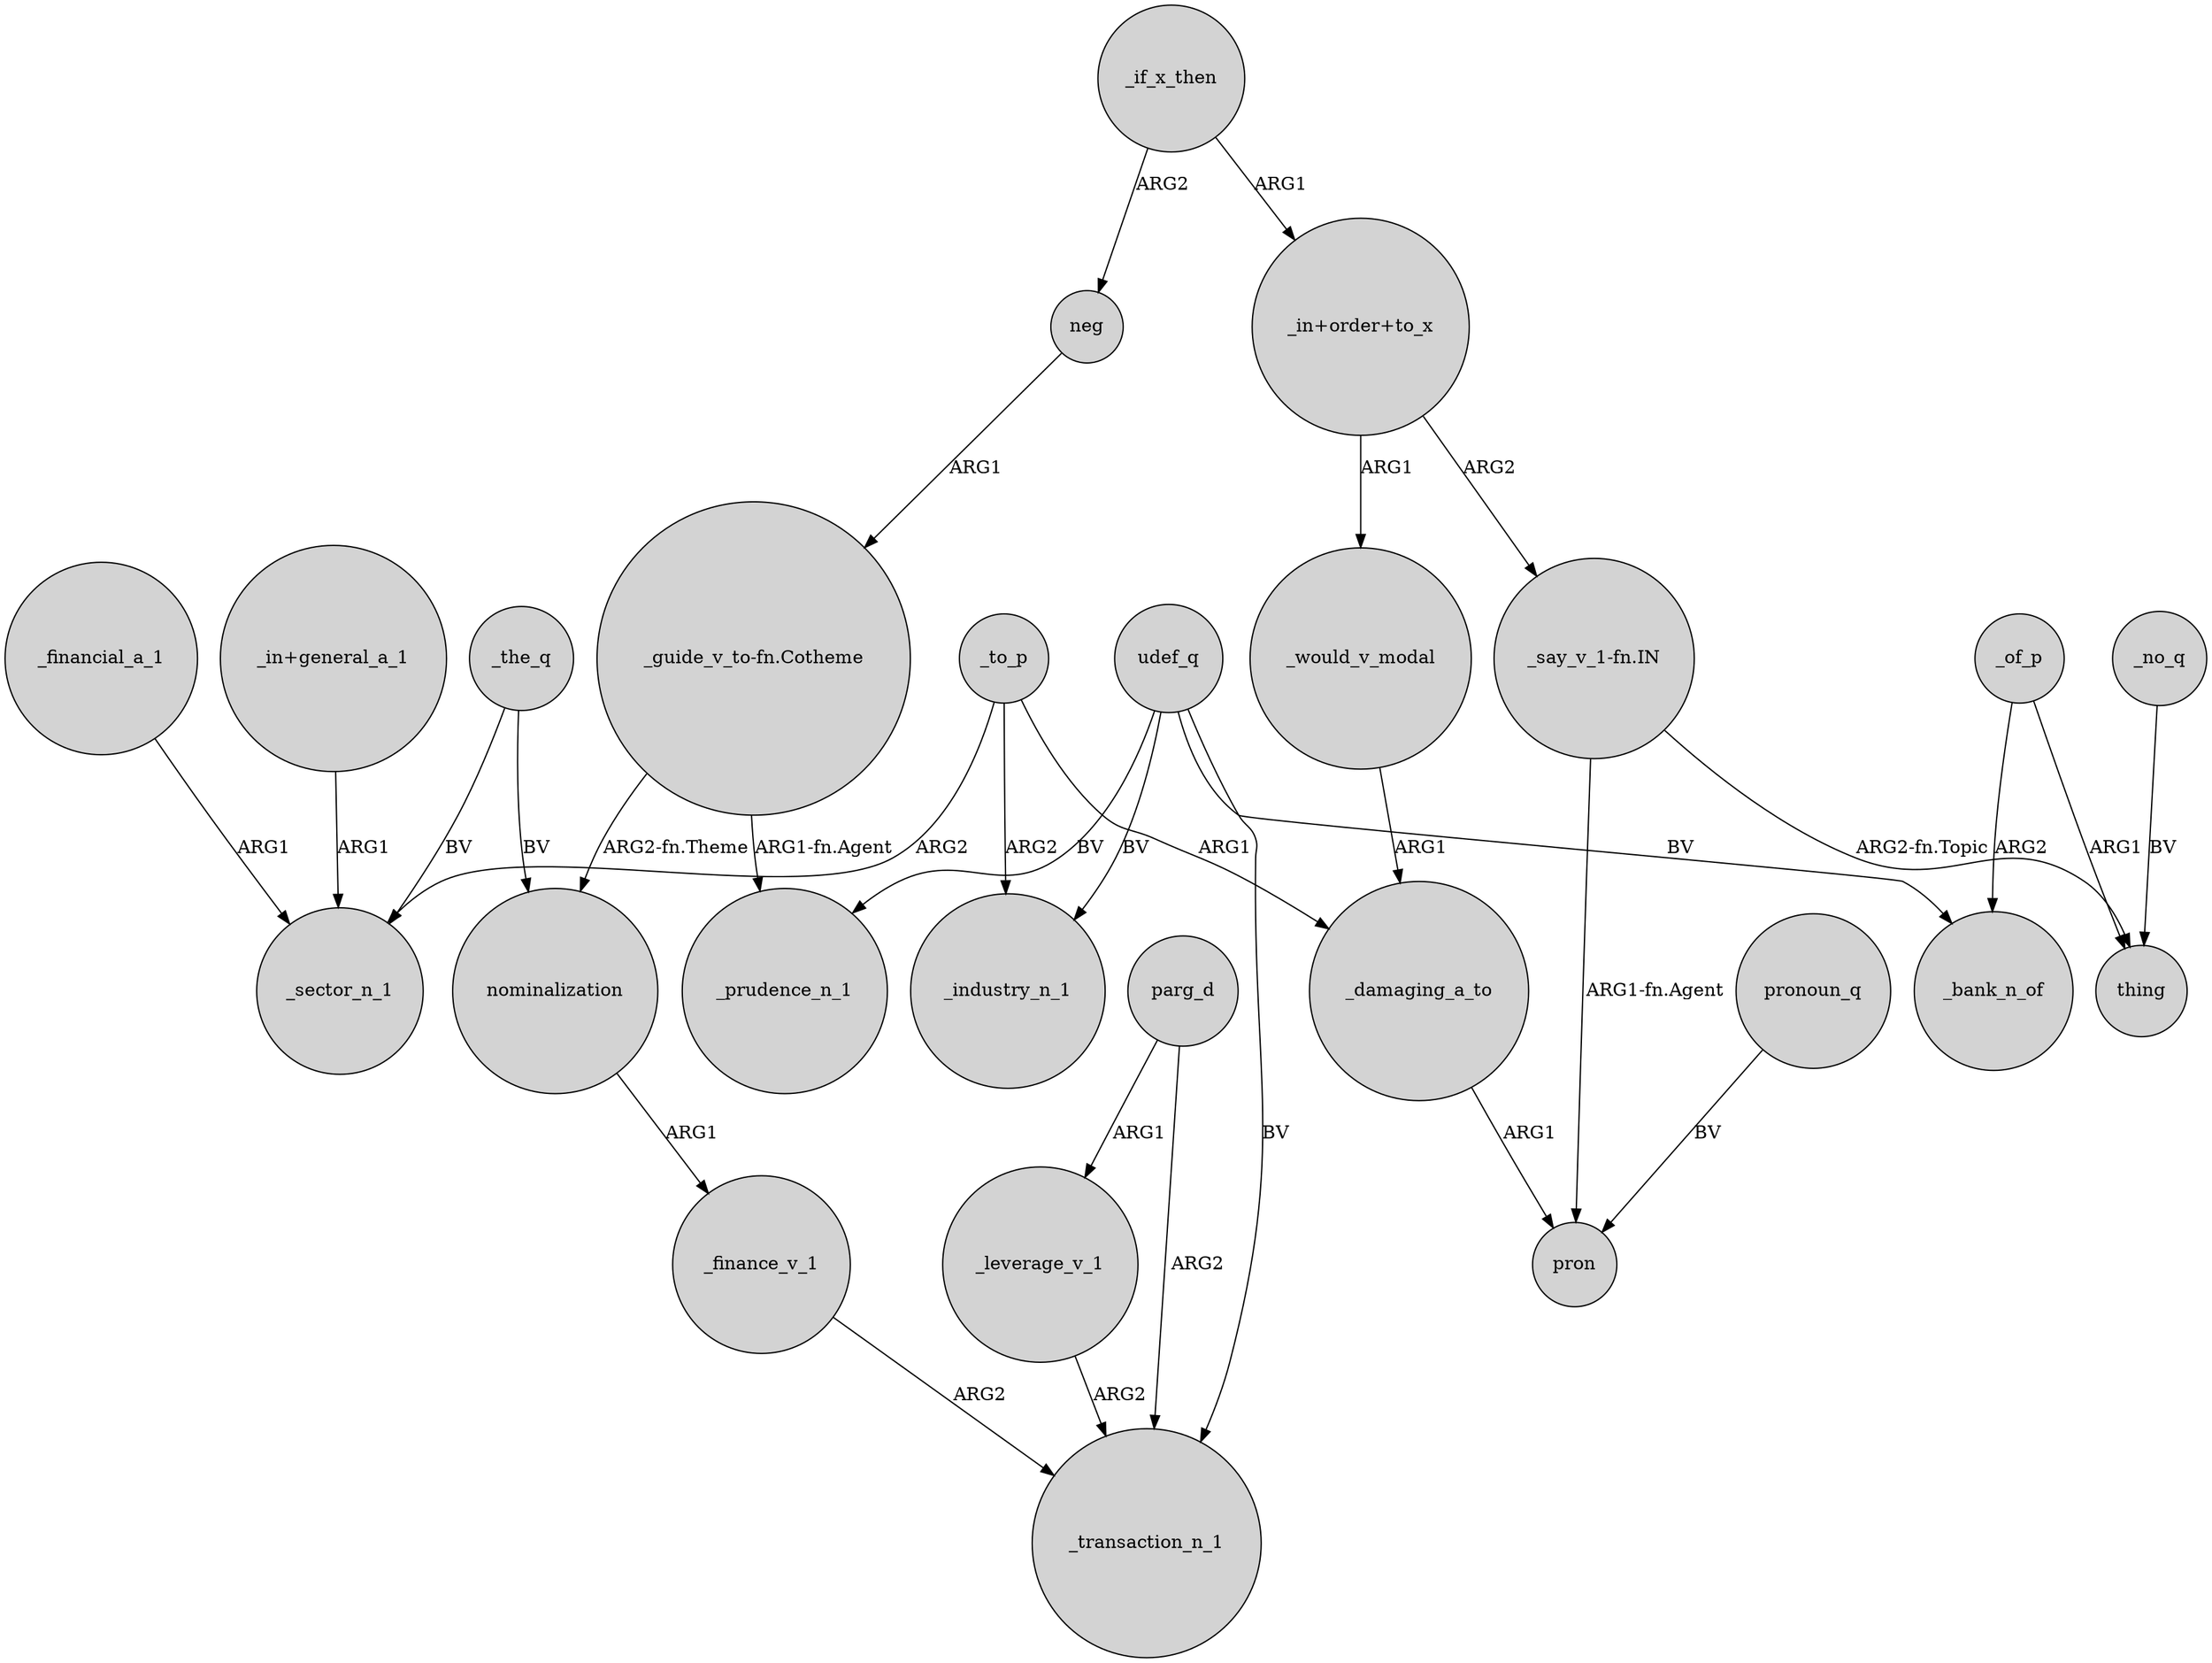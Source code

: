 digraph {
	node [shape=circle style=filled]
	"_in+general_a_1" -> _sector_n_1 [label=ARG1]
	"_say_v_1-fn.IN" -> thing [label="ARG2-fn.Topic"]
	_to_p -> _sector_n_1 [label=ARG2]
	neg -> "_guide_v_to-fn.Cotheme" [label=ARG1]
	udef_q -> _prudence_n_1 [label=BV]
	"_say_v_1-fn.IN" -> pron [label="ARG1-fn.Agent"]
	nominalization -> _finance_v_1 [label=ARG1]
	parg_d -> _transaction_n_1 [label=ARG2]
	"_guide_v_to-fn.Cotheme" -> nominalization [label="ARG2-fn.Theme"]
	_if_x_then -> neg [label=ARG2]
	parg_d -> _leverage_v_1 [label=ARG1]
	_to_p -> _industry_n_1 [label=ARG2]
	pronoun_q -> pron [label=BV]
	_would_v_modal -> _damaging_a_to [label=ARG1]
	_no_q -> thing [label=BV]
	_to_p -> _damaging_a_to [label=ARG1]
	udef_q -> _transaction_n_1 [label=BV]
	_leverage_v_1 -> _transaction_n_1 [label=ARG2]
	_of_p -> _bank_n_of [label=ARG2]
	_of_p -> thing [label=ARG1]
	"_in+order+to_x" -> "_say_v_1-fn.IN" [label=ARG2]
	_financial_a_1 -> _sector_n_1 [label=ARG1]
	_finance_v_1 -> _transaction_n_1 [label=ARG2]
	_damaging_a_to -> pron [label=ARG1]
	_if_x_then -> "_in+order+to_x" [label=ARG1]
	"_in+order+to_x" -> _would_v_modal [label=ARG1]
	"_guide_v_to-fn.Cotheme" -> _prudence_n_1 [label="ARG1-fn.Agent"]
	udef_q -> _industry_n_1 [label=BV]
	udef_q -> _bank_n_of [label=BV]
	_the_q -> nominalization [label=BV]
	_the_q -> _sector_n_1 [label=BV]
}
